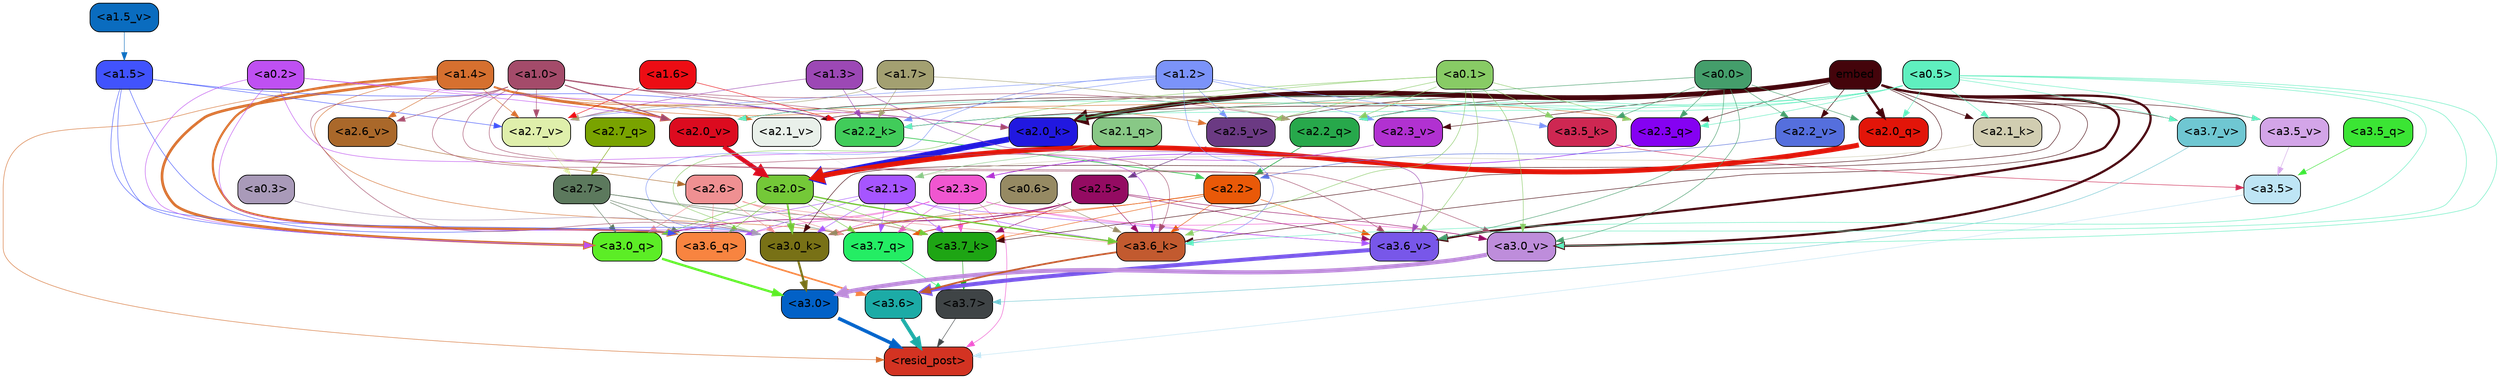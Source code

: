 strict digraph "" {
	graph [bgcolor=transparent,
		layout=dot,
		overlap=false,
		splines=true
	];
	"<a3.7>"	[color=black,
		fillcolor="#3f4446",
		fontname=Helvetica,
		shape=box,
		style="filled, rounded"];
	"<resid_post>"	[color=black,
		fillcolor="#d33322",
		fontname=Helvetica,
		shape=box,
		style="filled, rounded"];
	"<a3.7>" -> "<resid_post>"	[color="#3f4446",
		penwidth=0.6];
	"<a3.6>"	[color=black,
		fillcolor="#1caba6",
		fontname=Helvetica,
		shape=box,
		style="filled, rounded"];
	"<a3.6>" -> "<resid_post>"	[color="#1caba6",
		penwidth=4.646730065345764];
	"<a3.5>"	[color=black,
		fillcolor="#bee5f5",
		fontname=Helvetica,
		shape=box,
		style="filled, rounded"];
	"<a3.5>" -> "<resid_post>"	[color="#bee5f5",
		penwidth=0.6];
	"<a3.0>"	[color=black,
		fillcolor="#0261c7",
		fontname=Helvetica,
		shape=box,
		style="filled, rounded"];
	"<a3.0>" -> "<resid_post>"	[color="#0261c7",
		penwidth=4.323132634162903];
	"<a2.3>"	[color=black,
		fillcolor="#f056d0",
		fontname=Helvetica,
		shape=box,
		style="filled, rounded"];
	"<a2.3>" -> "<resid_post>"	[color="#f056d0",
		penwidth=0.6];
	"<a3.7_q>"	[color=black,
		fillcolor="#24ed64",
		fontname=Helvetica,
		shape=box,
		style="filled, rounded"];
	"<a2.3>" -> "<a3.7_q>"	[color="#f056d0",
		penwidth=0.6];
	"<a3.6_q>"	[color=black,
		fillcolor="#f88440",
		fontname=Helvetica,
		shape=box,
		style="filled, rounded"];
	"<a2.3>" -> "<a3.6_q>"	[color="#f056d0",
		penwidth=0.6];
	"<a3.0_q>"	[color=black,
		fillcolor="#5ced26",
		fontname=Helvetica,
		shape=box,
		style="filled, rounded"];
	"<a2.3>" -> "<a3.0_q>"	[color="#f056d0",
		penwidth=0.6];
	"<a3.7_k>"	[color=black,
		fillcolor="#1ea514",
		fontname=Helvetica,
		shape=box,
		style="filled, rounded"];
	"<a2.3>" -> "<a3.7_k>"	[color="#f056d0",
		penwidth=0.6];
	"<a3.0_k>"	[color=black,
		fillcolor="#787116",
		fontname=Helvetica,
		shape=box,
		style="filled, rounded"];
	"<a2.3>" -> "<a3.0_k>"	[color="#f056d0",
		penwidth=0.6];
	"<a3.6_v>"	[color=black,
		fillcolor="#7857e9",
		fontname=Helvetica,
		shape=box,
		style="filled, rounded"];
	"<a2.3>" -> "<a3.6_v>"	[color="#f056d0",
		penwidth=0.6];
	"<a3.0_v>"	[color=black,
		fillcolor="#be8ddb",
		fontname=Helvetica,
		shape=box,
		style="filled, rounded"];
	"<a2.3>" -> "<a3.0_v>"	[color="#f056d0",
		penwidth=0.6];
	"<a1.4>"	[color=black,
		fillcolor="#d6702f",
		fontname=Helvetica,
		shape=box,
		style="filled, rounded"];
	"<a1.4>" -> "<resid_post>"	[color="#d6702f",
		penwidth=0.6];
	"<a1.4>" -> "<a3.7_q>"	[color="#d6702f",
		penwidth=0.6];
	"<a1.4>" -> "<a3.6_q>"	[color="#d6702f",
		penwidth=2.700703263282776];
	"<a1.4>" -> "<a3.0_q>"	[color="#d6702f",
		penwidth=3.34255850315094];
	"<a2.3_q>"	[color=black,
		fillcolor="#8501f2",
		fontname=Helvetica,
		shape=box,
		style="filled, rounded"];
	"<a1.4>" -> "<a2.3_q>"	[color="#d6702f",
		penwidth=0.6];
	"<a2.2_k>"	[color=black,
		fillcolor="#41cc5a",
		fontname=Helvetica,
		shape=box,
		style="filled, rounded"];
	"<a1.4>" -> "<a2.2_k>"	[color="#d6702f",
		penwidth=0.6];
	"<a2.7_v>"	[color=black,
		fillcolor="#dfefab",
		fontname=Helvetica,
		shape=box,
		style="filled, rounded"];
	"<a1.4>" -> "<a2.7_v>"	[color="#d6702f",
		penwidth=0.6];
	"<a2.6_v>"	[color=black,
		fillcolor="#aa682a",
		fontname=Helvetica,
		shape=box,
		style="filled, rounded"];
	"<a1.4>" -> "<a2.6_v>"	[color="#d6702f",
		penwidth=0.6];
	"<a2.5_v>"	[color=black,
		fillcolor="#6b3a83",
		fontname=Helvetica,
		shape=box,
		style="filled, rounded"];
	"<a1.4>" -> "<a2.5_v>"	[color="#d6702f",
		penwidth=0.6];
	"<a2.1_v>"	[color=black,
		fillcolor="#e9f0ea",
		fontname=Helvetica,
		shape=box,
		style="filled, rounded"];
	"<a1.4>" -> "<a2.1_v>"	[color="#d6702f",
		penwidth=0.6];
	"<a2.0_v>"	[color=black,
		fillcolor="#dc0b1f",
		fontname=Helvetica,
		shape=box,
		style="filled, rounded"];
	"<a1.4>" -> "<a2.0_v>"	[color="#d6702f",
		penwidth=2.387977123260498];
	"<a3.7_q>" -> "<a3.7>"	[color="#24ed64",
		penwidth=0.6];
	"<a3.6_q>" -> "<a3.6>"	[color="#f88440",
		penwidth=2.03758105635643];
	"<a3.5_q>"	[color=black,
		fillcolor="#3be534",
		fontname=Helvetica,
		shape=box,
		style="filled, rounded"];
	"<a3.5_q>" -> "<a3.5>"	[color="#3be534",
		penwidth=0.6];
	"<a3.0_q>" -> "<a3.0>"	[color="#5ced26",
		penwidth=2.8638100624084473];
	"<a3.7_k>" -> "<a3.7>"	[color="#1ea514",
		penwidth=0.6];
	"<a3.6_k>"	[color=black,
		fillcolor="#c25a2f",
		fontname=Helvetica,
		shape=box,
		style="filled, rounded"];
	"<a3.6_k>" -> "<a3.6>"	[color="#c25a2f",
		penwidth=2.174198240041733];
	"<a3.5_k>"	[color=black,
		fillcolor="#ce2752",
		fontname=Helvetica,
		shape=box,
		style="filled, rounded"];
	"<a3.5_k>" -> "<a3.5>"	[color="#ce2752",
		penwidth=0.6];
	"<a3.0_k>" -> "<a3.0>"	[color="#787116",
		penwidth=2.6274144649505615];
	"<a3.7_v>"	[color=black,
		fillcolor="#6fc7d2",
		fontname=Helvetica,
		shape=box,
		style="filled, rounded"];
	"<a3.7_v>" -> "<a3.7>"	[color="#6fc7d2",
		penwidth=0.6];
	"<a3.6_v>" -> "<a3.6>"	[color="#7857e9",
		penwidth=5.002329230308533];
	"<a3.5_v>"	[color=black,
		fillcolor="#d3a5e8",
		fontname=Helvetica,
		shape=box,
		style="filled, rounded"];
	"<a3.5_v>" -> "<a3.5>"	[color="#d3a5e8",
		penwidth=0.6];
	"<a3.0_v>" -> "<a3.0>"	[color="#be8ddb",
		penwidth=5.188832879066467];
	"<a2.7>"	[color=black,
		fillcolor="#5c795d",
		fontname=Helvetica,
		shape=box,
		style="filled, rounded"];
	"<a2.7>" -> "<a3.7_q>"	[color="#5c795d",
		penwidth=0.6];
	"<a2.7>" -> "<a3.6_q>"	[color="#5c795d",
		penwidth=0.6];
	"<a2.7>" -> "<a3.0_q>"	[color="#5c795d",
		penwidth=0.6];
	"<a2.7>" -> "<a3.7_k>"	[color="#5c795d",
		penwidth=0.6];
	"<a2.7>" -> "<a3.0_k>"	[color="#5c795d",
		penwidth=0.6];
	"<a2.6>"	[color=black,
		fillcolor="#ef9092",
		fontname=Helvetica,
		shape=box,
		style="filled, rounded"];
	"<a2.6>" -> "<a3.7_q>"	[color="#ef9092",
		penwidth=0.6];
	"<a2.6>" -> "<a3.6_q>"	[color="#ef9092",
		penwidth=0.6];
	"<a2.6>" -> "<a3.0_q>"	[color="#ef9092",
		penwidth=0.6];
	"<a2.6>" -> "<a3.7_k>"	[color="#ef9092",
		penwidth=0.6];
	"<a2.6>" -> "<a3.6_k>"	[color="#ef9092",
		penwidth=0.6];
	"<a2.6>" -> "<a3.0_k>"	[color="#ef9092",
		penwidth=0.6];
	"<a2.5>"	[color=black,
		fillcolor="#940b62",
		fontname=Helvetica,
		shape=box,
		style="filled, rounded"];
	"<a2.5>" -> "<a3.7_q>"	[color="#940b62",
		penwidth=0.6];
	"<a2.5>" -> "<a3.0_q>"	[color="#940b62",
		penwidth=0.6];
	"<a2.5>" -> "<a3.7_k>"	[color="#940b62",
		penwidth=0.6];
	"<a2.5>" -> "<a3.6_k>"	[color="#940b62",
		penwidth=0.6];
	"<a2.5>" -> "<a3.0_k>"	[color="#940b62",
		penwidth=0.6];
	"<a2.5>" -> "<a3.6_v>"	[color="#940b62",
		penwidth=0.6];
	"<a2.5>" -> "<a3.0_v>"	[color="#940b62",
		penwidth=0.6];
	"<a2.2>"	[color=black,
		fillcolor="#e95908",
		fontname=Helvetica,
		shape=box,
		style="filled, rounded"];
	"<a2.2>" -> "<a3.7_q>"	[color="#e95908",
		penwidth=0.6];
	"<a2.2>" -> "<a3.7_k>"	[color="#e95908",
		penwidth=0.6];
	"<a2.2>" -> "<a3.6_k>"	[color="#e95908",
		penwidth=0.6];
	"<a2.2>" -> "<a3.0_k>"	[color="#e95908",
		penwidth=0.6];
	"<a2.2>" -> "<a3.6_v>"	[color="#e95908",
		penwidth=0.6];
	"<a2.1>"	[color=black,
		fillcolor="#a655ff",
		fontname=Helvetica,
		shape=box,
		style="filled, rounded"];
	"<a2.1>" -> "<a3.7_q>"	[color="#a655ff",
		penwidth=0.6];
	"<a2.1>" -> "<a3.6_q>"	[color="#a655ff",
		penwidth=0.6];
	"<a2.1>" -> "<a3.0_q>"	[color="#a655ff",
		penwidth=0.6];
	"<a2.1>" -> "<a3.7_k>"	[color="#a655ff",
		penwidth=0.6];
	"<a2.1>" -> "<a3.6_k>"	[color="#a655ff",
		penwidth=0.6];
	"<a2.1>" -> "<a3.0_k>"	[color="#a655ff",
		penwidth=0.6];
	"<a2.1>" -> "<a3.6_v>"	[color="#a655ff",
		penwidth=0.6];
	"<a2.0>"	[color=black,
		fillcolor="#74c838",
		fontname=Helvetica,
		shape=box,
		style="filled, rounded"];
	"<a2.0>" -> "<a3.7_q>"	[color="#74c838",
		penwidth=0.6];
	"<a2.0>" -> "<a3.6_q>"	[color="#74c838",
		penwidth=0.6];
	"<a2.0>" -> "<a3.0_q>"	[color="#74c838",
		penwidth=0.6];
	"<a2.0>" -> "<a3.7_k>"	[color="#74c838",
		penwidth=0.6];
	"<a2.0>" -> "<a3.6_k>"	[color="#74c838",
		penwidth=1.6454488784074783];
	"<a2.0>" -> "<a3.0_k>"	[color="#74c838",
		penwidth=2.2218968719244003];
	"<a1.5>"	[color=black,
		fillcolor="#4153fd",
		fontname=Helvetica,
		shape=box,
		style="filled, rounded"];
	"<a1.5>" -> "<a3.6_q>"	[color="#4153fd",
		penwidth=0.6];
	"<a1.5>" -> "<a3.0_q>"	[color="#4153fd",
		penwidth=0.6];
	"<a1.5>" -> "<a3.0_k>"	[color="#4153fd",
		penwidth=0.6];
	"<a1.5>" -> "<a2.2_k>"	[color="#4153fd",
		penwidth=0.6];
	"<a1.5>" -> "<a2.7_v>"	[color="#4153fd",
		penwidth=0.6];
	"<a0.2>"	[color=black,
		fillcolor="#bf50f2",
		fontname=Helvetica,
		shape=box,
		style="filled, rounded"];
	"<a0.2>" -> "<a3.0_q>"	[color="#bf50f2",
		penwidth=0.6];
	"<a0.2>" -> "<a3.6_k>"	[color="#bf50f2",
		penwidth=0.6];
	"<a0.2>" -> "<a3.0_k>"	[color="#bf50f2",
		penwidth=0.6];
	"<a2.0_k>"	[color=black,
		fillcolor="#2118e0",
		fontname=Helvetica,
		shape=box,
		style="filled, rounded"];
	"<a0.2>" -> "<a2.0_k>"	[color="#bf50f2",
		penwidth=0.6];
	"<a0.2>" -> "<a2.0_v>"	[color="#bf50f2",
		penwidth=0.6];
	embed	[color=black,
		fillcolor="#44040b",
		fontname=Helvetica,
		shape=box,
		style="filled, rounded"];
	embed -> "<a3.7_k>"	[color="#44040b",
		penwidth=0.6];
	embed -> "<a3.6_k>"	[color="#44040b",
		penwidth=0.6];
	embed -> "<a3.0_k>"	[color="#44040b",
		penwidth=0.6];
	embed -> "<a3.7_v>"	[color="#44040b",
		penwidth=0.6];
	embed -> "<a3.6_v>"	[color="#44040b",
		penwidth=2.8301228284835815];
	embed -> "<a3.5_v>"	[color="#44040b",
		penwidth=0.6];
	embed -> "<a3.0_v>"	[color="#44040b",
		penwidth=2.7660785913467407];
	embed -> "<a2.3_q>"	[color="#44040b",
		penwidth=0.6];
	"<a2.2_q>"	[color=black,
		fillcolor="#27a84b",
		fontname=Helvetica,
		shape=box,
		style="filled, rounded"];
	embed -> "<a2.2_q>"	[color="#44040b",
		penwidth=0.6];
	"<a2.0_q>"	[color=black,
		fillcolor="#e21509",
		fontname=Helvetica,
		shape=box,
		style="filled, rounded"];
	embed -> "<a2.0_q>"	[color="#44040b",
		penwidth=2.918822765350342];
	embed -> "<a2.2_k>"	[color="#44040b",
		penwidth=0.7099294662475586];
	"<a2.1_k>"	[color=black,
		fillcolor="#d1cdb1",
		fontname=Helvetica,
		shape=box,
		style="filled, rounded"];
	embed -> "<a2.1_k>"	[color="#44040b",
		penwidth=0.6];
	embed -> "<a2.0_k>"	[color="#44040b",
		penwidth=6.075345039367676];
	embed -> "<a2.5_v>"	[color="#44040b",
		penwidth=0.6];
	"<a2.3_v>"	[color=black,
		fillcolor="#b131d1",
		fontname=Helvetica,
		shape=box,
		style="filled, rounded"];
	embed -> "<a2.3_v>"	[color="#44040b",
		penwidth=0.6];
	"<a2.2_v>"	[color=black,
		fillcolor="#556fdd",
		fontname=Helvetica,
		shape=box,
		style="filled, rounded"];
	embed -> "<a2.2_v>"	[color="#44040b",
		penwidth=0.6909599304199219];
	embed -> "<a2.1_v>"	[color="#44040b",
		penwidth=0.6];
	embed -> "<a2.0_v>"	[color="#44040b",
		penwidth=0.6];
	"<a1.2>"	[color=black,
		fillcolor="#7b93f9",
		fontname=Helvetica,
		shape=box,
		style="filled, rounded"];
	"<a1.2>" -> "<a3.6_k>"	[color="#7b93f9",
		penwidth=0.6];
	"<a1.2>" -> "<a3.5_k>"	[color="#7b93f9",
		penwidth=0.6];
	"<a1.2>" -> "<a3.0_k>"	[color="#7b93f9",
		penwidth=0.6];
	"<a1.2>" -> "<a2.2_k>"	[color="#7b93f9",
		penwidth=0.6];
	"<a1.2>" -> "<a2.7_v>"	[color="#7b93f9",
		penwidth=0.6];
	"<a1.2>" -> "<a2.5_v>"	[color="#7b93f9",
		penwidth=0.6];
	"<a1.2>" -> "<a2.3_v>"	[color="#7b93f9",
		penwidth=0.6];
	"<a1.0>"	[color=black,
		fillcolor="#a44b6a",
		fontname=Helvetica,
		shape=box,
		style="filled, rounded"];
	"<a1.0>" -> "<a3.6_k>"	[color="#a44b6a",
		penwidth=0.6];
	"<a1.0>" -> "<a3.0_k>"	[color="#a44b6a",
		penwidth=0.6];
	"<a1.0>" -> "<a3.6_v>"	[color="#a44b6a",
		penwidth=0.6];
	"<a1.0>" -> "<a3.0_v>"	[color="#a44b6a",
		penwidth=0.6];
	"<a1.0>" -> "<a2.2_q>"	[color="#a44b6a",
		penwidth=0.6];
	"<a1.0>" -> "<a2.2_k>"	[color="#a44b6a",
		penwidth=0.6];
	"<a1.0>" -> "<a2.0_k>"	[color="#a44b6a",
		penwidth=0.6];
	"<a1.0>" -> "<a2.7_v>"	[color="#a44b6a",
		penwidth=0.6];
	"<a1.0>" -> "<a2.6_v>"	[color="#a44b6a",
		penwidth=0.6];
	"<a1.0>" -> "<a2.0_v>"	[color="#a44b6a",
		penwidth=1.2435333728790283];
	"<a0.6>"	[color=black,
		fillcolor="#968a63",
		fontname=Helvetica,
		shape=box,
		style="filled, rounded"];
	"<a0.6>" -> "<a3.6_k>"	[color="#968a63",
		penwidth=0.6];
	"<a0.6>" -> "<a3.0_k>"	[color="#968a63",
		penwidth=0.6];
	"<a0.5>"	[color=black,
		fillcolor="#5fefbf",
		fontname=Helvetica,
		shape=box,
		style="filled, rounded"];
	"<a0.5>" -> "<a3.6_k>"	[color="#5fefbf",
		penwidth=0.6];
	"<a0.5>" -> "<a3.7_v>"	[color="#5fefbf",
		penwidth=0.6];
	"<a0.5>" -> "<a3.6_v>"	[color="#5fefbf",
		penwidth=0.6];
	"<a0.5>" -> "<a3.5_v>"	[color="#5fefbf",
		penwidth=0.6];
	"<a0.5>" -> "<a3.0_v>"	[color="#5fefbf",
		penwidth=0.6124261617660522];
	"<a0.5>" -> "<a2.3_q>"	[color="#5fefbf",
		penwidth=0.6];
	"<a0.5>" -> "<a2.2_q>"	[color="#5fefbf",
		penwidth=0.6];
	"<a0.5>" -> "<a2.0_q>"	[color="#5fefbf",
		penwidth=0.6];
	"<a0.5>" -> "<a2.2_k>"	[color="#5fefbf",
		penwidth=0.6];
	"<a0.5>" -> "<a2.1_k>"	[color="#5fefbf",
		penwidth=0.6];
	"<a0.5>" -> "<a2.0_k>"	[color="#5fefbf",
		penwidth=0.6112704277038574];
	"<a0.5>" -> "<a2.0_v>"	[color="#5fefbf",
		penwidth=0.6];
	"<a0.1>"	[color=black,
		fillcolor="#88cb65",
		fontname=Helvetica,
		shape=box,
		style="filled, rounded"];
	"<a0.1>" -> "<a3.6_k>"	[color="#88cb65",
		penwidth=0.6];
	"<a0.1>" -> "<a3.5_k>"	[color="#88cb65",
		penwidth=0.6];
	"<a0.1>" -> "<a3.0_k>"	[color="#88cb65",
		penwidth=0.6];
	"<a0.1>" -> "<a3.6_v>"	[color="#88cb65",
		penwidth=0.6];
	"<a0.1>" -> "<a3.0_v>"	[color="#88cb65",
		penwidth=0.6];
	"<a0.1>" -> "<a2.3_q>"	[color="#88cb65",
		penwidth=0.6];
	"<a0.1>" -> "<a2.2_q>"	[color="#88cb65",
		penwidth=0.6];
	"<a0.1>" -> "<a2.0_k>"	[color="#88cb65",
		penwidth=0.6];
	"<a0.1>" -> "<a2.5_v>"	[color="#88cb65",
		penwidth=0.6];
	"<a0.0>"	[color=black,
		fillcolor="#449e6b",
		fontname=Helvetica,
		shape=box,
		style="filled, rounded"];
	"<a0.0>" -> "<a3.5_k>"	[color="#449e6b",
		penwidth=0.6];
	"<a0.0>" -> "<a3.6_v>"	[color="#449e6b",
		penwidth=0.6];
	"<a0.0>" -> "<a3.0_v>"	[color="#449e6b",
		penwidth=0.6];
	"<a0.0>" -> "<a2.3_q>"	[color="#449e6b",
		penwidth=0.6];
	"<a0.0>" -> "<a2.0_q>"	[color="#449e6b",
		penwidth=0.6];
	"<a0.0>" -> "<a2.0_k>"	[color="#449e6b",
		penwidth=0.6];
	"<a0.0>" -> "<a2.2_v>"	[color="#449e6b",
		penwidth=0.6];
	"<a0.3>"	[color=black,
		fillcolor="#a99ab9",
		fontname=Helvetica,
		shape=box,
		style="filled, rounded"];
	"<a0.3>" -> "<a3.0_k>"	[color="#a99ab9",
		penwidth=0.6];
	"<a1.3>"	[color=black,
		fillcolor="#9c48b5",
		fontname=Helvetica,
		shape=box,
		style="filled, rounded"];
	"<a1.3>" -> "<a3.6_v>"	[color="#9c48b5",
		penwidth=0.6];
	"<a1.3>" -> "<a2.2_k>"	[color="#9c48b5",
		penwidth=0.6];
	"<a1.3>" -> "<a2.7_v>"	[color="#9c48b5",
		penwidth=0.6];
	"<a2.7_q>"	[color=black,
		fillcolor="#79a300",
		fontname=Helvetica,
		shape=box,
		style="filled, rounded"];
	"<a2.7_q>" -> "<a2.7>"	[color="#79a300",
		penwidth=0.6];
	"<a2.3_q>" -> "<a2.3>"	[color="#8501f2",
		penwidth=0.6];
	"<a2.2_q>" -> "<a2.2>"	[color="#27a84b",
		penwidth=0.8114519119262695];
	"<a2.1_q>"	[color=black,
		fillcolor="#88c886",
		fontname=Helvetica,
		shape=box,
		style="filled, rounded"];
	"<a2.1_q>" -> "<a2.1>"	[color="#88c886",
		penwidth=0.6];
	"<a2.0_q>" -> "<a2.0>"	[color="#e21509",
		penwidth=6.2323237657547];
	"<a2.2_k>" -> "<a2.2>"	[color="#41cc5a",
		penwidth=0.9331893920898438];
	"<a2.1_k>" -> "<a2.1>"	[color="#d1cdb1",
		penwidth=0.6];
	"<a2.0_k>" -> "<a2.0>"	[color="#2118e0",
		penwidth=7.158664226531982];
	"<a2.7_v>" -> "<a2.7>"	[color="#dfefab",
		penwidth=0.6];
	"<a2.6_v>" -> "<a2.6>"	[color="#aa682a",
		penwidth=0.6];
	"<a2.5_v>" -> "<a2.5>"	[color="#6b3a83",
		penwidth=0.6657319068908691];
	"<a2.3_v>" -> "<a2.3>"	[color="#b131d1",
		penwidth=0.6];
	"<a2.2_v>" -> "<a2.2>"	[color="#556fdd",
		penwidth=0.6];
	"<a2.1_v>" -> "<a2.1>"	[color="#e9f0ea",
		penwidth=0.6];
	"<a2.0_v>" -> "<a2.0>"	[color="#dc0b1f",
		penwidth=5.380099236965179];
	"<a1.7>"	[color=black,
		fillcolor="#a3a071",
		fontname=Helvetica,
		shape=box,
		style="filled, rounded"];
	"<a1.7>" -> "<a2.2_q>"	[color="#a3a071",
		penwidth=0.6];
	"<a1.7>" -> "<a2.2_k>"	[color="#a3a071",
		penwidth=0.6];
	"<a1.7>" -> "<a2.7_v>"	[color="#a3a071",
		penwidth=0.6];
	"<a1.6>"	[color=black,
		fillcolor="#ed0d14",
		fontname=Helvetica,
		shape=box,
		style="filled, rounded"];
	"<a1.6>" -> "<a2.2_k>"	[color="#ed0d14",
		penwidth=0.6];
	"<a1.6>" -> "<a2.7_v>"	[color="#ed0d14",
		penwidth=0.6];
	"<a1.5_v>"	[color=black,
		fillcolor="#0a6cbf",
		fontname=Helvetica,
		shape=box,
		style="filled, rounded"];
	"<a1.5_v>" -> "<a1.5>"	[color="#0a6cbf",
		penwidth=0.6];
}
